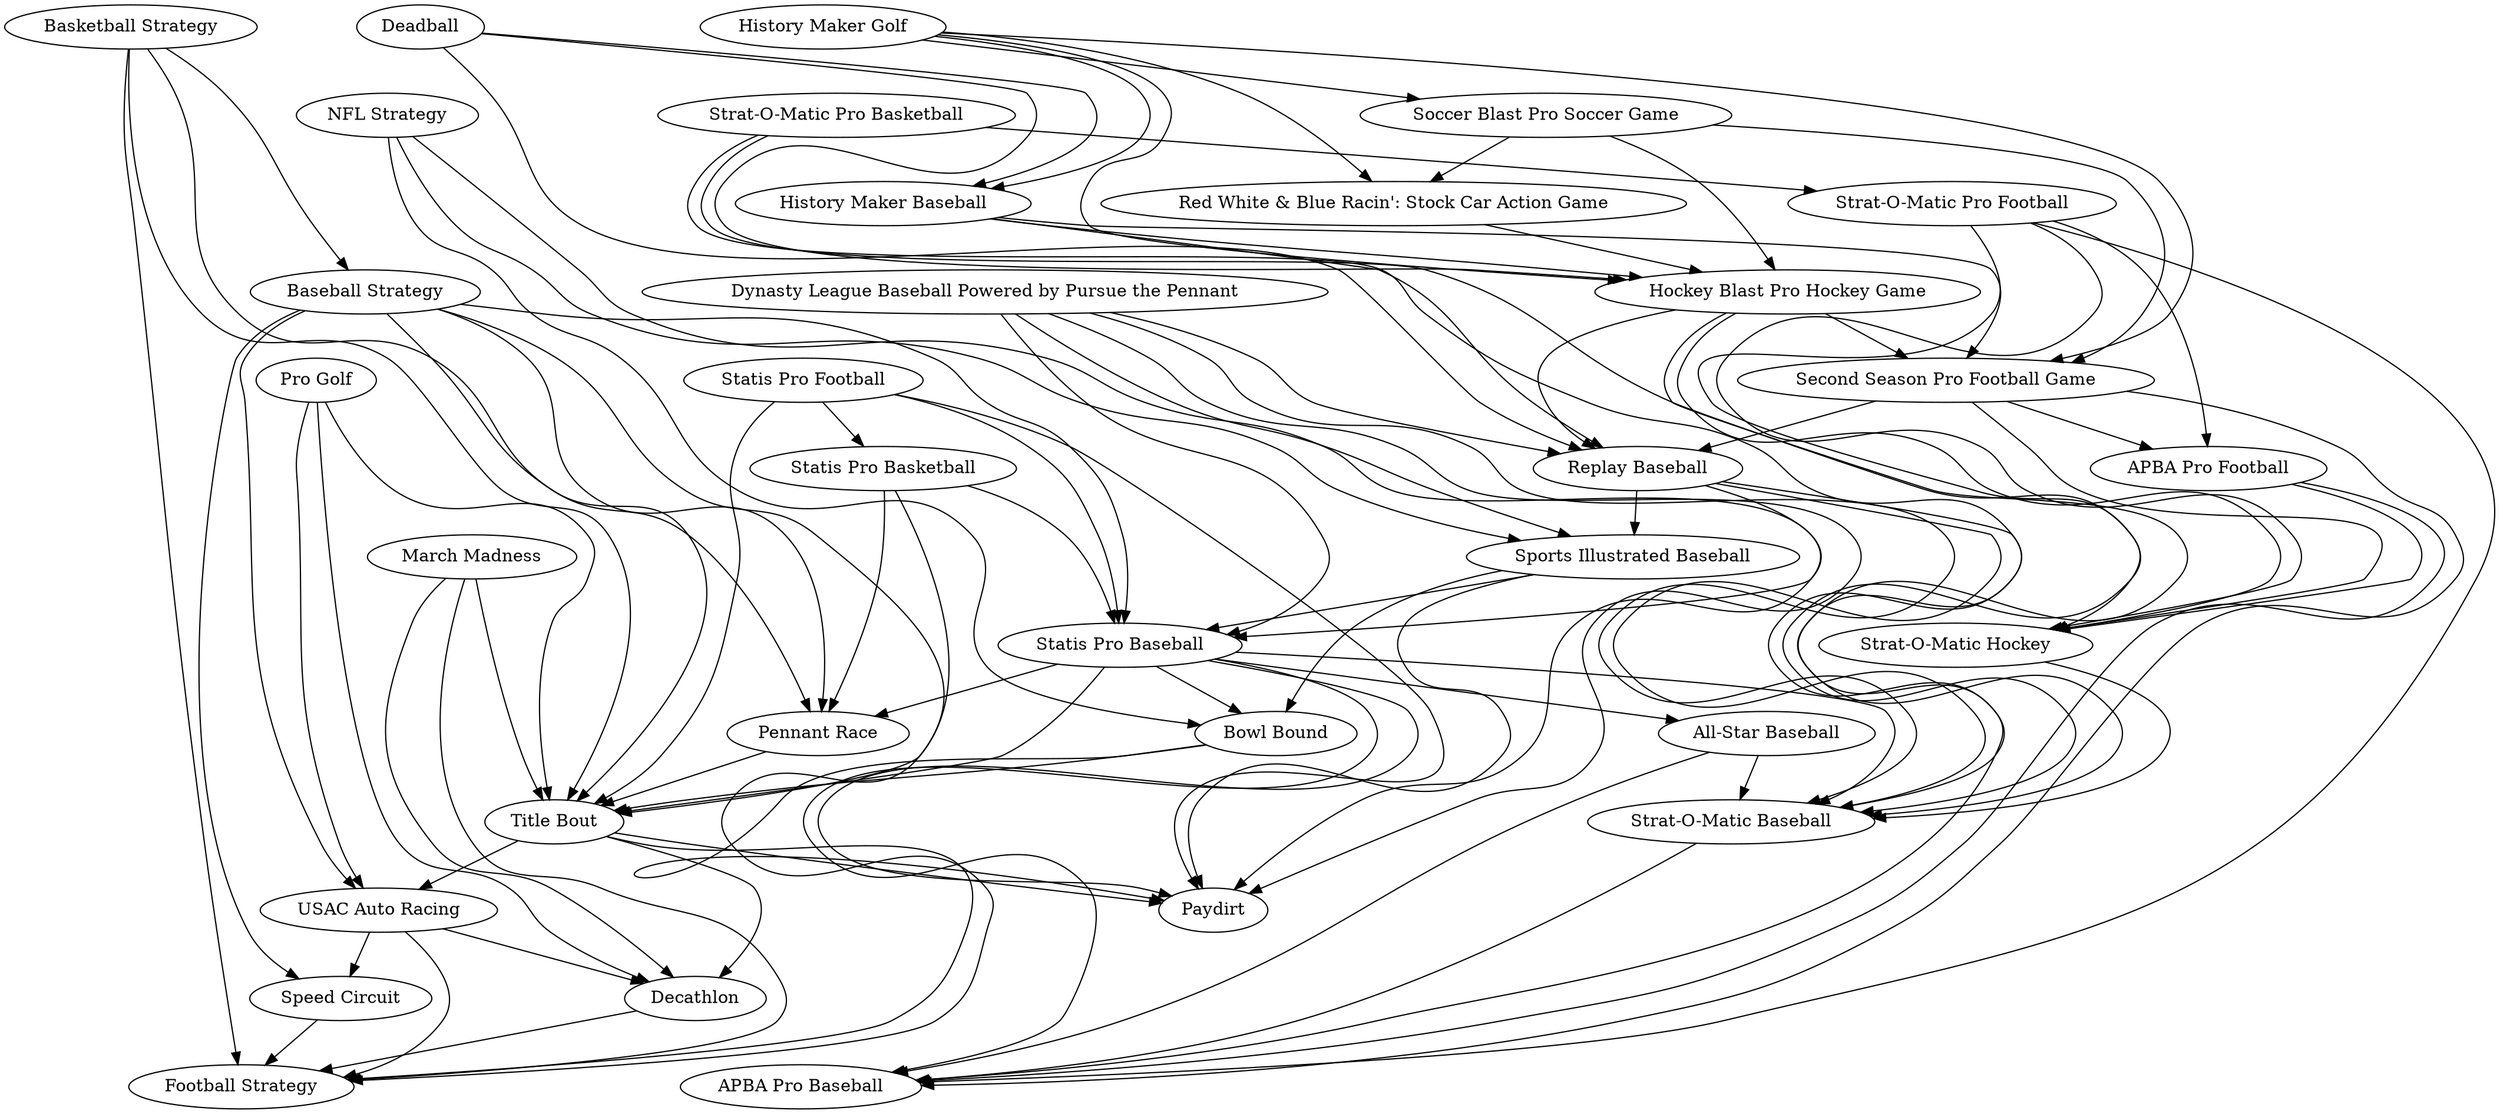 digraph G {
"Strat-O-Matic Baseball" -> "APBA Pro Baseball" ["weight"=0.225633393462894]
"All-Star Baseball" -> "APBA Pro Baseball" ["weight"=0.13782414644872]
"Statis Pro Baseball" -> "APBA Pro Baseball" ["weight"=0.168605690459591]
"Replay Baseball" -> "APBA Pro Baseball" ["weight"=0.217884031473937]
"APBA Pro Football" -> "APBA Pro Baseball" ["weight"=0.362330151285382]
"Strat-O-Matic Pro Football" -> "APBA Pro Baseball" ["weight"=0.155578480274928]
"Second Season Pro Football Game" -> "APBA Pro Baseball" ["weight"=0.174889028936401]
"All-Star Baseball" -> "Strat-O-Matic Baseball" ["weight"=0.129681415752799]
"Strat-O-Matic Hockey" -> "Strat-O-Matic Baseball" ["weight"=0.320498442360049]
"Statis Pro Baseball" -> "Strat-O-Matic Baseball" ["weight"=0.182063100482699]
"Replay Baseball" -> "Strat-O-Matic Baseball" ["weight"=0.159790876077984]
"Strat-O-Matic Pro Football" -> "Strat-O-Matic Baseball" ["weight"=0.386137451283523]
"Dynasty League Baseball Powered by Pursue the Pennant" -> "Strat-O-Matic Baseball" ["weight"=0.168563199040894]
"Strat-O-Matic Pro Basketball" -> "Strat-O-Matic Baseball" ["weight"=0.300414311738472]
"Hockey Blast Pro Hockey Game" -> "Strat-O-Matic Baseball" ["weight"=0.148704033742524]
"Statis Pro Baseball" -> "All-Star Baseball" ["weight"=0.114595298090644]
"Statis Pro Baseball" -> "Paydirt" ["weight"=0.226170862350444]
"Statis Pro Baseball" -> "Title Bout" ["weight"=0.264044312247074]
"Statis Pro Baseball" -> "Pennant Race" ["weight"=0.24460485989749]
"Statis Pro Baseball" -> "Bowl Bound" ["weight"=0.211107301880981]
"Baseball Strategy" -> "Statis Pro Baseball" ["weight"=0.195043829760046]
"Statis Pro Basketball" -> "Statis Pro Baseball" ["weight"=0.377570438312509]
"Statis Pro Football" -> "Statis Pro Baseball" ["weight"=0.384441945873146]
"Sports Illustrated Baseball" -> "Statis Pro Baseball" ["weight"=0.218422525082216]
"Replay Baseball" -> "Statis Pro Baseball" ["weight"=0.168963452667367]
"Dynasty League Baseball Powered by Pursue the Pennant" -> "Statis Pro Baseball" ["weight"=0.19367019720707]
"Replay Baseball" -> "Sports Illustrated Baseball" ["weight"=0.130865828984421]
"Dynasty League Baseball Powered by Pursue the Pennant" -> "Replay Baseball" ["weight"=0.182343804879875]
"Second Season Pro Football Game" -> "Replay Baseball" ["weight"=0.357522033060717]
"Hockey Blast Pro Hockey Game" -> "Replay Baseball" ["weight"=0.238888815524402]
"History Maker Baseball" -> "Replay Baseball" ["weight"=0.265252208189433]
"Deadball" -> "Replay Baseball" ["weight"=0.0723678645599052]
"APBA Pro Football" -> "Strat-O-Matic Hockey" ["weight"=0.153527536069613]
"Strat-O-Matic Pro Football" -> "APBA Pro Football" ["weight"=0.183462099998606]
"Second Season Pro Football Game" -> "APBA Pro Football" ["weight"=0.189545867244054]
"Strat-O-Matic Pro Football" -> "Strat-O-Matic Hockey" ["weight"=0.366398977490464]
"Strat-O-Matic Pro Basketball" -> "Strat-O-Matic Pro Football" ["weight"=0.433286617370035]
"Second Season Pro Football Game" -> "Strat-O-Matic Hockey" ["weight"=0.157750614407624]
"Hockey Blast Pro Hockey Game" -> "Second Season Pro Football Game" ["weight"=0.45255289023123]
"History Maker Baseball" -> "Second Season Pro Football Game" ["weight"=0.401735574452073]
"Soccer Blast Pro Soccer Game" -> "Second Season Pro Football Game" ["weight"=0.37280358304609]
"History Maker Golf" -> "Second Season Pro Football Game" ["weight"=0.359833735683942]
"Speed Circuit" -> "Football Strategy" ["weight"=0.17611454667171]
"Decathlon" -> "Football Strategy" ["weight"=0.158611850290537]
"USAC Auto Racing" -> "Football Strategy" ["weight"=0.139329856735979]
"Title Bout" -> "Football Strategy" ["weight"=0.191458118470388]
"March Madness" -> "Football Strategy" ["weight"=0.186670489330624]
"Baseball Strategy" -> "Football Strategy" ["weight"=0.327757687696554]
"Basketball Strategy" -> "Football Strategy" ["weight"=0.267177358623435]
"Baseball Strategy" -> "Speed Circuit" ["weight"=0.168449487550904]
"USAC Auto Racing" -> "Speed Circuit" ["weight"=0.209819429910333]
"Title Bout" -> "Decathlon" ["weight"=0.207518415900852]
"March Madness" -> "Decathlon" ["weight"=0.195218963472603]
"USAC Auto Racing" -> "Decathlon" ["weight"=0.163109602147522]
"Pro Golf" -> "Decathlon" ["weight"=0.23179339288549]
"Title Bout" -> "USAC Auto Racing" ["weight"=0.19510811381335]
"Baseball Strategy" -> "USAC Auto Racing" ["weight"=0.183249705215853]
"Pro Golf" -> "USAC Auto Racing" ["weight"=0.216945380346162]
"Title Bout" -> "Paydirt" ["weight"=0.247792729088878]
"March Madness" -> "Title Bout" ["weight"=0.178143436482657]
"Pennant Race" -> "Title Bout" ["weight"=0.222813723374899]
"Bowl Bound" -> "Title Bout" ["weight"=0.205557143213283]
"Baseball Strategy" -> "Title Bout" ["weight"=0.177836786002988]
"Statis Pro Basketball" -> "Title Bout" ["weight"=0.271505277715802]
"Statis Pro Football" -> "Title Bout" ["weight"=0.205971038775913]
"Pro Golf" -> "Title Bout" ["weight"=0.169641551565315]
"Basketball Strategy" -> "Title Bout" ["weight"=0.191419029337796]
"Baseball Strategy" -> "Pennant Race" ["weight"=0.242015936152235]
"Basketball Strategy" -> "Baseball Strategy" ["weight"=0.33164451948663]
"Basketball Strategy" -> "Pennant Race" ["weight"=0.177032135585104]
"Bowl Bound" -> "Paydirt" ["weight"=0.317597384555685]
"Statis Pro Football" -> "Paydirt" ["weight"=0.230326614672835]
"Sports Illustrated Baseball" -> "Paydirt" ["weight"=0.240887553734931]
"NFL Strategy" -> "Paydirt" ["weight"=0.11875843641814]
"Dynasty League Baseball Powered by Pursue the Pennant" -> "Paydirt" ["weight"=0.09284783532093]
"Sports Illustrated Baseball" -> "Bowl Bound" ["weight"=0.237748060151161]
"NFL Strategy" -> "Bowl Bound" ["weight"=0.113517299140966]
"Statis Pro Football" -> "Statis Pro Basketball" ["weight"=0.327325348873919]
"NFL Strategy" -> "Sports Illustrated Baseball" ["weight"=0.124643979075859]
"Dynasty League Baseball Powered by Pursue the Pennant" -> "Sports Illustrated Baseball" ["weight"=0.162454508749836]
"Strat-O-Matic Pro Basketball" -> "Strat-O-Matic Hockey" ["weight"=0.34622132362985]
"Hockey Blast Pro Hockey Game" -> "Strat-O-Matic Hockey" ["weight"=0.226046562194321]
"Red White & Blue Racin': Stock Car Action Game" -> "Hockey Blast Pro Hockey Game" ["weight"=0.431696875582829]
"History Maker Baseball" -> "Hockey Blast Pro Hockey Game" ["weight"=0.426916111031449]
"Soccer Blast Pro Soccer Game" -> "Hockey Blast Pro Hockey Game" ["weight"=0.403207413648517]
"History Maker Golf" -> "Hockey Blast Pro Hockey Game" ["weight"=0.414114434210994]
"Deadball" -> "Hockey Blast Pro Hockey Game" ["weight"=0.0882035884080976]
"Statis Pro Basketball" -> "Pennant Race" ["weight"=0.250049075166368]
"History Maker Golf" -> "History Maker Baseball" ["weight"=0.399559694952249]
"Deadball" -> "History Maker Baseball" ["weight"=0.106491478595865]
"Soccer Blast Pro Soccer Game" -> "Red White & Blue Racin': Stock Car Action Game" ["weight"=0.37736603053911]
"History Maker Golf" -> "Soccer Blast Pro Soccer Game" ["weight"=0.404687022033365]
"History Maker Golf" -> "Red White & Blue Racin': Stock Car Action Game" ["weight"=0.426368869338262]
"APBA Pro Baseball" ["id"=895 "l"="-46.023884172313394,-11.259408888889245" "label"="APBA Pro Baseball" "rating"="7.13394" "complexity"="1.8889" "min_players"="1" "max_players"="2" "min_players_rec"="1" "max_players_rec"="2" "min_players_best"="2" "max_players_best"="2" "min_time"="30" "max_time"="30" "bayes_rating"="5.67902" "year"="1951" "size"="0.03262481463173505"]
"Football Strategy" ["id"=951 "l"="-45.299142642638394,-10.844673745475607" "label"="Football Strategy" "rating"="6.43717" "complexity"="1.5526" "min_players"="2" "max_players"="4" "min_players_rec"="2" "max_players_rec"="2" "min_players_best"="2" "max_players_best"="2" "min_time"="150" "max_time"="150" "bayes_rating"="5.6429" "year"="1959" "size"="0.044092931290163125"]
"Speed Circuit" ["id"=1194 "l"="-45.218054514614785,-11.006559176411951" "label"="Speed Circuit" "rating"="6.90229" "complexity"="2.0682" "min_players"="2" "max_players"="6" "min_players_rec"="3" "max_players_rec"="7" "min_players_best"="6" "max_players_best"="6" "min_time"="120" "max_time"="120" "bayes_rating"="5.95736" "year"="1971" "size"="0.11893227879387049"]
"Decathlon" ["id"=1414 "l"="-45.015905603664855,-10.94963971958049" "label"="Decathlon" "rating"="5.481" "complexity"="1.1429" "min_players"="1" "max_players"="8" "min_players_rec"="1" "max_players_rec"="4" "min_players_best"="1" "max_players_best"="4" "min_time"="120" "max_time"="120" "bayes_rating"="5.49526" "year"="1972" "size"="0.01384083044982699"]
"Paydirt" ["id"=1498 "l"="-45.69719347714552,-11.022834498296843" "label"="Paydirt" "rating"="7.01139" "complexity"="2.25" "min_players"="1" "max_players"="2" "min_players_rec"="1" "max_players_rec"="2" "min_players_best"="2" "max_players_best"="2" "min_time"="60" "max_time"="90" "bayes_rating"="5.74054" "year"="1970" "size"="0.04992585269401879"]
"USAC Auto Racing" ["id"=1516 "l"="-45.171809197603565,-10.930149647174023" "label"="USAC Auto Racing" "rating"="6.06448" "complexity"="1.7241" "min_players"="2" "max_players"="33" "min_players_rec"="1" "max_players_rec"="11" "min_players_best"="1" "max_players_best"="6" "min_time"="120" "max_time"="120" "bayes_rating"="5.52937" "year"="1979" "size"="0.023628274839347502"]
"Strat-O-Matic Baseball" ["id"=2251 "l"="-46.20535453118543,-11.260891607179303" "label"="Strat-O-Matic Baseball" "rating"="7.85047" "complexity"="2.3909" "min_players"="1" "max_players"="2" "min_players_rec"="1" "max_players_rec"="2" "min_players_best"="2" "max_players_best"="2" "min_time"="45" "max_time"="45" "bayes_rating"="6.22389" "year"="1962" "size"="0.12179930795847752"]
"Title Bout" ["id"=2254 "l"="-45.40761251349449,-10.997181557011949" "label"="Title Bout" "rating"="6.76113" "complexity"="2.1707" "min_players"="1" "max_players"="2" "min_players_rec"="1" "max_players_rec"="2" "min_players_best"="1" "max_players_best"="2" "min_time"="45" "max_time"="45" "bayes_rating"="5.63406" "year"="1979" "size"="0.031537320810677213"]
"March Madness" ["id"=3063 "l"="-45.09160199290331,-10.848628251624644" "label"="March Madness" "rating"="6.33228" "complexity"="2.2667" "min_players"="2" "max_players"="64" "min_players_rec"="1" "max_players_rec"="31" "min_players_best"="2" "max_players_best"="31" "min_time"="45" "max_time"="45" "bayes_rating"="5.54426" "year"="1991" "size"="0.014335145823035097"]
"All-Star Baseball" ["id"=3157 "l"="-46.1724576214854,-11.096968126898926" "label"="All-Star Baseball" "rating"="6.05639" "complexity"="1.3077" "min_players"="2" "max_players"="2" "min_players_rec"="1" "max_players_rec"="2" "min_players_best"="1" "max_players_best"="1" "min_time"="60" "max_time"="60" "bayes_rating"="5.5357" "year"="1941" "size"="0.017795353435491844"]
"Pennant Race" ["id"=3209 "l"="-45.596265253557156,-10.961162813874665" "label"="Pennant Race" "rating"="5.628" "complexity"="1.8571" "min_players"="1" "max_players"="12" "min_players_rec"="1" "max_players_rec"="12" "min_players_best"="1" "max_players_best"="12" "min_time"="10" "max_time"="10" "bayes_rating"="5.50172" "year"="1983" "size"="0.009886307464162136"]
"Bowl Bound" ["id"=3226 "l"="-45.786433472944324,-10.969764337180829" "label"="Bowl Bound" "rating"="7.04708" "complexity"="1.875" "min_players"="1" "max_players"="4" "min_players_rec"="1" "max_players_rec"="2" "min_players_best"="2" "max_players_best"="2" "min_time"="60" "max_time"="60" "bayes_rating"="5.63407" "year"="1973" "size"="0.023727137913989126"]
"Strat-O-Matic Hockey" ["id"=3597 "l"="-46.334190565696794,-11.363555763751435" "label"="Strat-O-Matic Hockey" "rating"="7.26605" "complexity"="2.3043" "min_players"="2" "max_players"="2" "min_players_rec"="2" "max_players_rec"="2" "min_players_best"="2" "max_players_best"="2" "min_time"="90" "max_time"="90" "bayes_rating"="5.70628" "year"="1978" "size"="0.0351952545724172"]
"Statis Pro Baseball" ["id"=3730 "l"="-45.71361835957863,-11.114511680079971" "label"="Statis Pro Baseball" "rating"="7.23457" "complexity"="2.1698" "min_players"="1" "max_players"="2" "min_players_rec"="1" "max_players_rec"="2" "min_players_best"="2" "max_players_best"="2" "min_time"="20" "max_time"="20" "bayes_rating"="5.78091" "year"="1971" "size"="0.05259515570934256"]
"Baseball Strategy" ["id"=3954 "l"="-45.449319888849026,-10.9009128014989" "label"="Baseball Strategy" "rating"="5.86498" "complexity"="1.9048" "min_players"="2" "max_players"="2" "min_players_rec"="2" "max_players_rec"="2" "min_players_best"="2" "max_players_best"="2" "min_time"="60" "max_time"="90" "bayes_rating"="5.52643" "year"="1960" "size"="0.02343054869006426"]
"Statis Pro Basketball" ["id"=4453 "l"="-45.54538755273635,-11.066367486623626" "label"="Statis Pro Basketball" "rating"="7.08549" "complexity"="2.1316" "min_players"="1" "max_players"="2" "min_players_rec"="1" "max_players_rec"="2" "min_players_best"="1" "max_players_best"="2" "min_time"="90" "max_time"="90" "bayes_rating"="5.67576" "year"="1972" "size"="0.03203163618388532"]
"Statis Pro Football" ["id"=4454 "l"="-45.5354386227047,-11.130000284478086" "label"="Statis Pro Football" "rating"="6.63147" "complexity"="2.55" "min_players"="1" "max_players"="2" "min_players_rec"="1" "max_players_rec"="2" "min_players_best"="2" "max_players_best"="2" "min_time"="120" "max_time"="120" "bayes_rating"="5.64818" "year"="1973" "size"="0.04162135442412259"]
"Sports Illustrated Baseball" ["id"=4642 "l"="-45.91878501938924,-11.07527714546671" "label"="Sports Illustrated Baseball" "rating"="7.30607" "complexity"="1.96" "min_players"="1" "max_players"="2" "min_players_rec"="1" "max_players_rec"="2" "min_players_best"="1" "max_players_best"="2" "min_time"="45" "max_time"="45" "bayes_rating"="5.6233" "year"="1972" "size"="0.02115669797330697"]
"Replay Baseball" ["id"=4657 "l"="-45.92190215680089,-11.359881043324448" "label"="Replay Baseball" "rating"="8.10315" "complexity"="2.5" "min_players"="1" "max_players"="2" "min_players_rec"="1" "max_players_rec"="2" "min_players_best"="1" "max_players_best"="2" "min_time"="30" "max_time"="30" "bayes_rating"="5.61334" "year"="1973" "size"="0.012852199703410776"]
"NFL Strategy" ["id"=4831 "l"="-46.06890229042188,-10.897725051017707" "label"="NFL Strategy" "rating"="6.88912" "complexity"="2.2273" "min_players"="2" "max_players"="2" "min_players_rec"="2" "max_players_rec"="2" "min_players_best"="2" "max_players_best"="2" "min_time"="150" "max_time"="150" "bayes_rating"="5.60943" "year"="1970" "size"="0.023727137913989126"]
"Pro Golf" ["id"=5002 "l"="-45.0645279418912,-11.039692230981338" "label"="Pro Golf" "rating"="5.70814" "complexity"="1.68" "min_players"="1" "max_players"="36" "min_players_rec"="1" "max_players_rec"="4" "min_players_best"="2" "max_players_best"="4" "min_time"="60" "max_time"="60" "bayes_rating"="5.50914" "year"="1981" "size"="0.016510133465150765"]
"Basketball Strategy" ["id"=5304 "l"="-45.48267811445761,-10.82492360858726" "label"="Basketball Strategy" "rating"="5.53354" "complexity"="2.1176" "min_players"="2" "max_players"="2" "min_players_rec"="2" "max_players_rec"="2" "min_players_best"="2" "max_players_best"="2" "min_time"="30" "max_time"="30" "bayes_rating"="5.4971" "year"="1974" "size"="0.01591695501730104"]
"APBA Pro Football" ["id"=5637 "l"="-46.114373983315005,-11.326487694360944" "label"="APBA Pro Football" "rating"="6.38875" "complexity"="2.25" "min_players"="1" "max_players"="2" "min_players_rec"="1" "max_players_rec"="2" "min_players_best"="1" "max_players_best"="2" "min_time"="120" "max_time"="120" "bayes_rating"="5.54354" "year"="1958" "size"="0.015818091942659415"]
"Strat-O-Matic Pro Football" ["id"=5740 "l"="-46.352785660623965,-11.27778992249642" "label"="Strat-O-Matic Pro Football" "rating"="7.28546" "complexity"="2.8293" "min_players"="1" "max_players"="2" "min_players_rec"="1" "max_players_rec"="2" "min_players_best"="2" "max_players_best"="2" "min_time"="120" "max_time"="120" "bayes_rating"="5.74728" "year"="1968" "size"="0.04340088976767177"]
"Dynasty League Baseball Powered by Pursue the Pennant" ["id"=7290 "l"="-45.866471287978975,-11.221620757266148" "label"="Dynasty League Baseball Powered by Pursue the Pennant" "rating"="7.88467" "complexity"="2.4615" "min_players"="1" "max_players"="2" "min_players_rec"="1" "max_players_rec"="2" "min_players_best"="2" "max_players_best"="2" "min_time"="30" "max_time"="45" "bayes_rating"="5.69706" "year"="1985" "size"="0.02550667325753831"]
"Strat-O-Matic Pro Basketball" ["id"=9855 "l"="-46.448914534127,-11.306369268318068" "label"="Strat-O-Matic Pro Basketball" "rating"="7.16511" "complexity"="2.65" "min_players"="2" "max_players"="2" "min_players_rec"="2" "max_players_rec"="2" "min_players_best"="2" "max_players_best"="2" "min_time"="90" "max_time"="90" "bayes_rating"="5.60891" "year"="1973" "size"="0.01888284725654968"]
"Second Season Pro Football Game" ["id"=12071 "l"="-46.046987558178465,-11.441295996513476" "label"="Second Season Pro Football Game" "rating"="8.18203" "complexity"="2.7857" "min_players"="1" "max_players"="2" "min_players_rec"="1" "max_players_rec"="2" "min_players_best"="1" "max_players_best"="1" "min_time"="120" "max_time"="180" "bayes_rating"="5.65185" "year"="1999" "size"="0.017202174987642115"]
"Hockey Blast Pro Hockey Game" ["id"=112694 "l"="-46.126708111917075,-11.489633812488368" "label"="Hockey Blast Pro Hockey Game" "rating"="8.03087" "complexity"="2.1429" "min_players"="1" "max_players"="2" "min_players_rec"="1" "max_players_rec"="2" "min_players_best"="1" "max_players_best"="2" "min_time"="45" "max_time"="45" "bayes_rating"="5.61141" "year"="2010" "size"="0.011369253583786456"]
"Red White & Blue Racin': Stock Car Action Game" ["id"=120269 "l"="-46.15951810216208,-11.592120943773294" "label"="Red White & Blue Racin': Stock Car Action Game" "rating"="8.58177" "complexity"="1.9231" "min_players"="1" "max_players"="2" "min_players_rec"="1" "max_players_rec"="1" "min_players_best"="1" "max_players_best"="1" "min_time"="45" "max_time"="45" "bayes_rating"="5.67187" "year"="2012" "size"="0.01680672268907563"]
"History Maker Baseball" ["id"=141067 "l"="-45.944472310421716,-11.496516632480532" "label"="History Maker Baseball" "rating"="8.23367" "complexity"="2.2" "min_players"="1" "max_players"="2" "min_players_rec"="1" "max_players_rec"="2" "min_players_best"="1" "max_players_best"="1" "min_time"="30" "max_time"="30" "bayes_rating"="5.73239" "year"="2013" "size"="0.02481463173504696"]
"Soccer Blast Pro Soccer Game" ["id"=160524 "l"="-46.20543905277176,-11.537216666504523" "label"="Soccer Blast Pro Soccer Game" "rating"="8.15624" "complexity"="2.375" "min_players"="1" "max_players"="2" "min_players_rec"="1" "max_players_rec"="2" "min_players_best"="1" "max_players_best"="1" "min_time"="30" "max_time"="45" "bayes_rating"="5.60096" "year"="2014" "size"="0.010776075135936728"]
"History Maker Golf" ["id"=220975 "l"="-46.05413981814167,-11.554932311643848" "label"="History Maker Golf" "rating"="8.51988" "complexity"="2.3" "min_players"="1" "max_players"="4" "min_players_rec"="1" "max_players_rec"="4" "min_players_best"="1" "max_players_best"="1" "min_time"="15" "max_time"="180" "bayes_rating"="5.66585" "year"="2017" "size"="0.01591695501730104"]
"Deadball" ["id"=224149 "l"="-45.77918966624955,-11.670656141196094" "label"="Deadball" "rating"="8.1815" "complexity"="2.2174" "min_players"="1" "max_players"="2" "min_players_rec"="1" "max_players_rec"="2" "min_players_best"="1" "max_players_best"="1" "min_time"="15" "max_time"="30" "bayes_rating"="5.67417" "year"="2017" "size"="0.022343054869006427"]
}